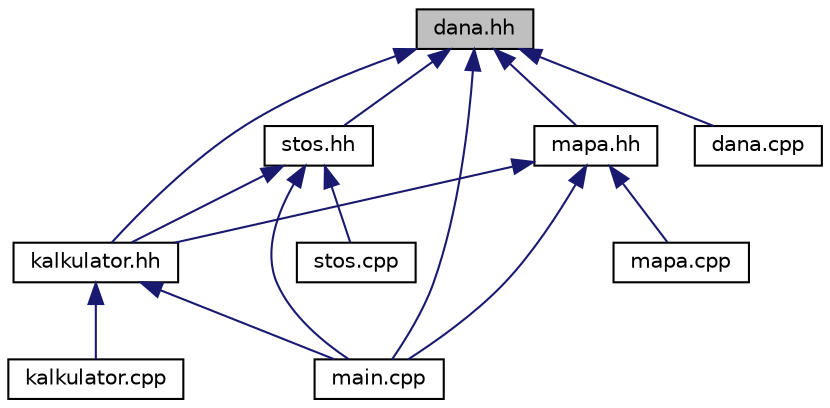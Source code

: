 digraph G
{
  edge [fontname="Helvetica",fontsize="10",labelfontname="Helvetica",labelfontsize="10"];
  node [fontname="Helvetica",fontsize="10",shape=record];
  Node1 [label="dana.hh",height=0.2,width=0.4,color="black", fillcolor="grey75", style="filled" fontcolor="black"];
  Node1 -> Node2 [dir="back",color="midnightblue",fontsize="10",style="solid",fontname="Helvetica"];
  Node2 [label="stos.hh",height=0.2,width=0.4,color="black", fillcolor="white", style="filled",URL="$stos_8hh.html",tooltip="Plik nagłówkowy zawierający definicję klasy Stos."];
  Node2 -> Node3 [dir="back",color="midnightblue",fontsize="10",style="solid",fontname="Helvetica"];
  Node3 [label="kalkulator.hh",height=0.2,width=0.4,color="black", fillcolor="white", style="filled",URL="$kalkulator_8hh.html",tooltip="Plik zawierający definicję klasy Kalkulator."];
  Node3 -> Node4 [dir="back",color="midnightblue",fontsize="10",style="solid",fontname="Helvetica"];
  Node4 [label="kalkulator.cpp",height=0.2,width=0.4,color="black", fillcolor="white", style="filled",URL="$kalkulator_8cpp.html",tooltip="Plik zawierający definicje metod z klasy Kalkulator."];
  Node3 -> Node5 [dir="back",color="midnightblue",fontsize="10",style="solid",fontname="Helvetica"];
  Node5 [label="main.cpp",height=0.2,width=0.4,color="black", fillcolor="white", style="filled",URL="$main_8cpp.html",tooltip="Plik główny programu. Zawiera funkcję main w ramach której tworzony jest obiekt typu Kalkulator oraz ..."];
  Node2 -> Node5 [dir="back",color="midnightblue",fontsize="10",style="solid",fontname="Helvetica"];
  Node2 -> Node6 [dir="back",color="midnightblue",fontsize="10",style="solid",fontname="Helvetica"];
  Node6 [label="stos.cpp",height=0.2,width=0.4,color="black", fillcolor="white", style="filled",URL="$stos_8cpp.html",tooltip="Plik zawierający definicje metody z klasy Stos."];
  Node1 -> Node7 [dir="back",color="midnightblue",fontsize="10",style="solid",fontname="Helvetica"];
  Node7 [label="mapa.hh",height=0.2,width=0.4,color="black", fillcolor="white", style="filled",URL="$mapa_8hh.html",tooltip="Plik zawierający definicję klasy Mapa oraz wszytkich potrzebnych funkcji."];
  Node7 -> Node3 [dir="back",color="midnightblue",fontsize="10",style="solid",fontname="Helvetica"];
  Node7 -> Node5 [dir="back",color="midnightblue",fontsize="10",style="solid",fontname="Helvetica"];
  Node7 -> Node8 [dir="back",color="midnightblue",fontsize="10",style="solid",fontname="Helvetica"];
  Node8 [label="mapa.cpp",height=0.2,width=0.4,color="black", fillcolor="white", style="filled",URL="$mapa_8cpp.html",tooltip="Plik zawierający definicje wybranych metod z klasy Mapa."];
  Node1 -> Node3 [dir="back",color="midnightblue",fontsize="10",style="solid",fontname="Helvetica"];
  Node1 -> Node9 [dir="back",color="midnightblue",fontsize="10",style="solid",fontname="Helvetica"];
  Node9 [label="dana.cpp",height=0.2,width=0.4,color="black", fillcolor="white", style="filled",URL="$dana_8cpp.html",tooltip="Plik mający zawierać definicję metod klasy Dana, ale wszystkie rozwinięte są w pliku nagłówkowym he h..."];
  Node1 -> Node5 [dir="back",color="midnightblue",fontsize="10",style="solid",fontname="Helvetica"];
}
